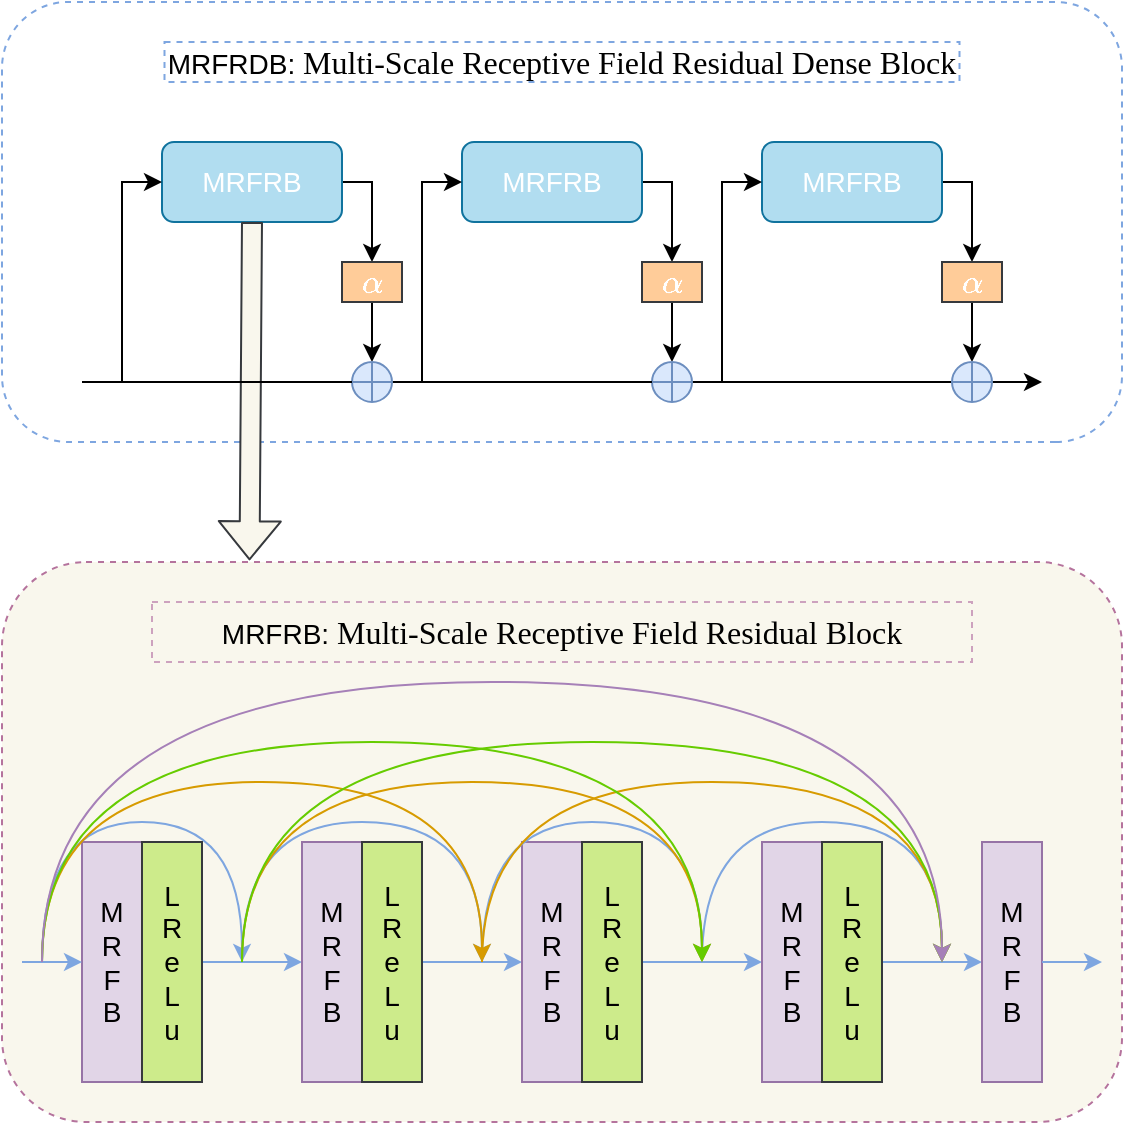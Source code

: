 <mxfile version="20.5.2" type="github">
  <diagram id="fFO03emj91WZiigiMA-z" name="第 1 页">
    <mxGraphModel dx="782" dy="411" grid="1" gridSize="10" guides="1" tooltips="1" connect="1" arrows="1" fold="1" page="1" pageScale="1" pageWidth="827" pageHeight="1169" math="1" shadow="0">
      <root>
        <mxCell id="0" />
        <mxCell id="1" parent="0" />
        <mxCell id="MKG76FOPYPv3-6Rtzddx-63" value="" style="rounded=1;whiteSpace=wrap;html=1;dashed=1;labelBackgroundColor=none;fontSize=14;fillColor=#F9F7ED;strokeColor=#B5739D;" parent="1" vertex="1">
          <mxGeometry x="40" y="340" width="560" height="280" as="geometry" />
        </mxCell>
        <mxCell id="MKG76FOPYPv3-6Rtzddx-26" value="" style="rounded=1;whiteSpace=wrap;html=1;dashed=1;flipH=1;flipV=1;labelBackgroundColor=none;strokeColor=#7EA6E0;" parent="1" vertex="1">
          <mxGeometry x="40" y="60" width="560" height="220" as="geometry" />
        </mxCell>
        <mxCell id="MKG76FOPYPv3-6Rtzddx-1" value="" style="endArrow=classic;html=1;rounded=0;startArrow=none;" parent="1" source="m2Qj1bnmWQMWhRdCsjN2-5" edge="1">
          <mxGeometry width="50" height="50" relative="1" as="geometry">
            <mxPoint x="80" y="250" as="sourcePoint" />
            <mxPoint x="560" y="250" as="targetPoint" />
          </mxGeometry>
        </mxCell>
        <mxCell id="MKG76FOPYPv3-6Rtzddx-13" style="edgeStyle=orthogonalEdgeStyle;rounded=0;orthogonalLoop=1;jettySize=auto;html=1;exitX=1;exitY=0.5;exitDx=0;exitDy=0;" parent="1" source="MKG76FOPYPv3-6Rtzddx-2" target="MKG76FOPYPv3-6Rtzddx-11" edge="1">
          <mxGeometry relative="1" as="geometry">
            <Array as="points">
              <mxPoint x="225" y="150" />
            </Array>
          </mxGeometry>
        </mxCell>
        <mxCell id="MKG76FOPYPv3-6Rtzddx-2" value="&lt;font color=&quot;#ffffff&quot;&gt;MRFRB&lt;/font&gt;" style="rounded=1;whiteSpace=wrap;html=1;fillColor=#b1ddf0;strokeColor=#10739e;fontSize=14;" parent="1" vertex="1">
          <mxGeometry x="120" y="130" width="90" height="40" as="geometry" />
        </mxCell>
        <mxCell id="MKG76FOPYPv3-6Rtzddx-17" style="edgeStyle=orthogonalEdgeStyle;rounded=0;orthogonalLoop=1;jettySize=auto;html=1;entryX=0.5;entryY=0;entryDx=0;entryDy=0;" parent="1" source="MKG76FOPYPv3-6Rtzddx-3" target="MKG76FOPYPv3-6Rtzddx-16" edge="1">
          <mxGeometry relative="1" as="geometry">
            <Array as="points">
              <mxPoint x="375" y="150" />
            </Array>
          </mxGeometry>
        </mxCell>
        <mxCell id="MKG76FOPYPv3-6Rtzddx-3" value="&lt;span style=&quot;color: rgb(255, 255, 255);&quot;&gt;MRFRB&lt;/span&gt;" style="rounded=1;whiteSpace=wrap;html=1;fillColor=#b1ddf0;strokeColor=#10739e;fontSize=14;" parent="1" vertex="1">
          <mxGeometry x="270" y="130" width="90" height="40" as="geometry" />
        </mxCell>
        <mxCell id="MKG76FOPYPv3-6Rtzddx-19" style="edgeStyle=orthogonalEdgeStyle;rounded=0;orthogonalLoop=1;jettySize=auto;html=1;entryX=0.5;entryY=0;entryDx=0;entryDy=0;exitX=1;exitY=0.5;exitDx=0;exitDy=0;" parent="1" source="MKG76FOPYPv3-6Rtzddx-5" target="MKG76FOPYPv3-6Rtzddx-15" edge="1">
          <mxGeometry relative="1" as="geometry">
            <Array as="points">
              <mxPoint x="525" y="150" />
            </Array>
          </mxGeometry>
        </mxCell>
        <mxCell id="MKG76FOPYPv3-6Rtzddx-5" value="&lt;span style=&quot;color: rgb(255, 255, 255);&quot;&gt;MRFRB&lt;/span&gt;" style="rounded=1;whiteSpace=wrap;html=1;fillColor=#b1ddf0;strokeColor=#10739e;fontSize=14;" parent="1" vertex="1">
          <mxGeometry x="420" y="130" width="90" height="40" as="geometry" />
        </mxCell>
        <mxCell id="MKG76FOPYPv3-6Rtzddx-6" value="" style="endArrow=classic;html=1;rounded=0;entryX=0;entryY=0.5;entryDx=0;entryDy=0;" parent="1" target="MKG76FOPYPv3-6Rtzddx-2" edge="1">
          <mxGeometry width="50" height="50" relative="1" as="geometry">
            <mxPoint x="100" y="250" as="sourcePoint" />
            <mxPoint x="100" y="160" as="targetPoint" />
            <Array as="points">
              <mxPoint x="100" y="150" />
            </Array>
          </mxGeometry>
        </mxCell>
        <mxCell id="m2Qj1bnmWQMWhRdCsjN2-12" style="edgeStyle=orthogonalEdgeStyle;rounded=0;orthogonalLoop=1;jettySize=auto;html=1;entryX=0.5;entryY=0;entryDx=0;entryDy=0;" parent="1" source="MKG76FOPYPv3-6Rtzddx-11" target="m2Qj1bnmWQMWhRdCsjN2-1" edge="1">
          <mxGeometry relative="1" as="geometry" />
        </mxCell>
        <mxCell id="MKG76FOPYPv3-6Rtzddx-11" value="&lt;font color=&quot;#ffffff&quot;&gt;$$\alpha$$&lt;/font&gt;" style="rounded=1;whiteSpace=wrap;html=1;fillColor=#ffcc99;strokeColor=#36393d;fontSize=14;arcSize=0;" parent="1" vertex="1">
          <mxGeometry x="210" y="190" width="30" height="20" as="geometry" />
        </mxCell>
        <mxCell id="MKG76FOPYPv3-6Rtzddx-20" style="edgeStyle=orthogonalEdgeStyle;rounded=0;orthogonalLoop=1;jettySize=auto;html=1;exitX=0.5;exitY=1;exitDx=0;exitDy=0;startArrow=none;" parent="1" source="m2Qj1bnmWQMWhRdCsjN2-8" edge="1">
          <mxGeometry relative="1" as="geometry">
            <mxPoint x="525" y="240" as="targetPoint" />
          </mxGeometry>
        </mxCell>
        <mxCell id="m2Qj1bnmWQMWhRdCsjN2-15" style="edgeStyle=orthogonalEdgeStyle;rounded=0;orthogonalLoop=1;jettySize=auto;html=1;entryX=0.5;entryY=0;entryDx=0;entryDy=0;" parent="1" source="MKG76FOPYPv3-6Rtzddx-15" target="m2Qj1bnmWQMWhRdCsjN2-8" edge="1">
          <mxGeometry relative="1" as="geometry" />
        </mxCell>
        <mxCell id="MKG76FOPYPv3-6Rtzddx-15" value="&lt;font color=&quot;#ffffff&quot;&gt;$$\alpha$$&lt;/font&gt;" style="rounded=1;whiteSpace=wrap;html=1;fillColor=#ffcc99;strokeColor=#36393d;fontSize=14;arcSize=0;" parent="1" vertex="1">
          <mxGeometry x="510" y="190" width="30" height="20" as="geometry" />
        </mxCell>
        <mxCell id="m2Qj1bnmWQMWhRdCsjN2-14" style="edgeStyle=orthogonalEdgeStyle;rounded=0;orthogonalLoop=1;jettySize=auto;html=1;entryX=0.5;entryY=0;entryDx=0;entryDy=0;" parent="1" source="MKG76FOPYPv3-6Rtzddx-16" target="m2Qj1bnmWQMWhRdCsjN2-5" edge="1">
          <mxGeometry relative="1" as="geometry" />
        </mxCell>
        <mxCell id="MKG76FOPYPv3-6Rtzddx-16" value="&lt;font color=&quot;#ffffff&quot;&gt;$$\alpha$$&lt;/font&gt;" style="rounded=1;whiteSpace=wrap;html=1;fillColor=#ffcc99;strokeColor=#36393d;fontSize=14;arcSize=0;" parent="1" vertex="1">
          <mxGeometry x="360" y="190" width="30" height="20" as="geometry" />
        </mxCell>
        <mxCell id="MKG76FOPYPv3-6Rtzddx-24" value="" style="endArrow=classic;html=1;rounded=0;entryX=0;entryY=0.5;entryDx=0;entryDy=0;" parent="1" target="MKG76FOPYPv3-6Rtzddx-3" edge="1">
          <mxGeometry width="50" height="50" relative="1" as="geometry">
            <mxPoint x="250" y="250" as="sourcePoint" />
            <mxPoint x="290" y="290" as="targetPoint" />
            <Array as="points">
              <mxPoint x="250" y="150" />
            </Array>
          </mxGeometry>
        </mxCell>
        <mxCell id="MKG76FOPYPv3-6Rtzddx-25" value="" style="endArrow=classic;html=1;rounded=0;entryX=0;entryY=0.5;entryDx=0;entryDy=0;" parent="1" target="MKG76FOPYPv3-6Rtzddx-5" edge="1">
          <mxGeometry width="50" height="50" relative="1" as="geometry">
            <mxPoint x="400" y="250" as="sourcePoint" />
            <mxPoint x="480" y="260" as="targetPoint" />
            <Array as="points">
              <mxPoint x="400" y="150" />
            </Array>
          </mxGeometry>
        </mxCell>
        <mxCell id="MKG76FOPYPv3-6Rtzddx-27" value="&lt;font style=&quot;font-size: 14px;&quot;&gt;MRFRDB:&amp;nbsp;&lt;/font&gt;&lt;span style=&quot;font-family: &amp;quot;Times New Roman&amp;quot;; font-size: 12pt; background-color: initial;&quot;&gt;Multi-Scale Receptive Field Residual Dense Block&lt;/span&gt;" style="text;html=1;strokeColor=#7EA6E0;fillColor=none;align=center;verticalAlign=middle;whiteSpace=wrap;rounded=0;dashed=1;labelBackgroundColor=none;" parent="1" vertex="1">
          <mxGeometry x="121.25" y="80" width="397.5" height="20" as="geometry" />
        </mxCell>
        <mxCell id="MKG76FOPYPv3-6Rtzddx-29" value="M&lt;br&gt;R&lt;br style=&quot;font-size: 14px;&quot;&gt;F&lt;br style=&quot;font-size: 14px;&quot;&gt;B" style="rounded=0;whiteSpace=wrap;html=1;fillColor=#e1d5e7;strokeColor=#9673a6;fontSize=14;" parent="1" vertex="1">
          <mxGeometry x="80" y="480" width="30" height="120" as="geometry" />
        </mxCell>
        <mxCell id="MKG76FOPYPv3-6Rtzddx-40" style="edgeStyle=orthogonalEdgeStyle;rounded=0;orthogonalLoop=1;jettySize=auto;html=1;entryX=0;entryY=0.5;entryDx=0;entryDy=0;fontSize=14;strokeColor=#7EA6E0;" parent="1" source="MKG76FOPYPv3-6Rtzddx-30" target="MKG76FOPYPv3-6Rtzddx-31" edge="1">
          <mxGeometry relative="1" as="geometry" />
        </mxCell>
        <mxCell id="MKG76FOPYPv3-6Rtzddx-30" value="L&lt;br&gt;R&lt;br&gt;e&lt;br&gt;L&lt;br&gt;u" style="rounded=0;whiteSpace=wrap;html=1;fillColor=#cdeb8b;strokeColor=#36393d;fontSize=14;" parent="1" vertex="1">
          <mxGeometry x="110" y="480" width="30" height="120" as="geometry" />
        </mxCell>
        <mxCell id="MKG76FOPYPv3-6Rtzddx-31" value="M&lt;br&gt;R&lt;br style=&quot;font-size: 14px;&quot;&gt;F&lt;br style=&quot;font-size: 14px;&quot;&gt;B" style="rounded=0;whiteSpace=wrap;html=1;fillColor=#e1d5e7;strokeColor=#9673a6;fontSize=14;" parent="1" vertex="1">
          <mxGeometry x="190" y="480" width="30" height="120" as="geometry" />
        </mxCell>
        <mxCell id="MKG76FOPYPv3-6Rtzddx-41" style="edgeStyle=orthogonalEdgeStyle;rounded=0;orthogonalLoop=1;jettySize=auto;html=1;entryX=0;entryY=0.5;entryDx=0;entryDy=0;fontSize=14;strokeColor=#7EA6E0;" parent="1" source="MKG76FOPYPv3-6Rtzddx-32" target="MKG76FOPYPv3-6Rtzddx-33" edge="1">
          <mxGeometry relative="1" as="geometry" />
        </mxCell>
        <mxCell id="MKG76FOPYPv3-6Rtzddx-32" value="L&lt;br&gt;R&lt;br&gt;e&lt;br&gt;L&lt;br&gt;u" style="rounded=0;whiteSpace=wrap;html=1;fillColor=#cdeb8b;strokeColor=#36393d;fontSize=14;" parent="1" vertex="1">
          <mxGeometry x="220" y="480" width="30" height="120" as="geometry" />
        </mxCell>
        <mxCell id="MKG76FOPYPv3-6Rtzddx-33" value="M&lt;br&gt;R&lt;br style=&quot;font-size: 14px;&quot;&gt;F&lt;br style=&quot;font-size: 14px;&quot;&gt;B" style="rounded=0;whiteSpace=wrap;html=1;fillColor=#e1d5e7;strokeColor=#9673a6;fontSize=14;" parent="1" vertex="1">
          <mxGeometry x="300" y="480" width="30" height="120" as="geometry" />
        </mxCell>
        <mxCell id="MKG76FOPYPv3-6Rtzddx-42" style="edgeStyle=orthogonalEdgeStyle;rounded=0;orthogonalLoop=1;jettySize=auto;html=1;entryX=0;entryY=0.5;entryDx=0;entryDy=0;fontSize=14;strokeColor=#7EA6E0;" parent="1" source="MKG76FOPYPv3-6Rtzddx-34" target="MKG76FOPYPv3-6Rtzddx-35" edge="1">
          <mxGeometry relative="1" as="geometry" />
        </mxCell>
        <mxCell id="MKG76FOPYPv3-6Rtzddx-34" value="L&lt;br&gt;R&lt;br&gt;e&lt;br&gt;L&lt;br&gt;u" style="rounded=0;whiteSpace=wrap;html=1;fillColor=#cdeb8b;strokeColor=#36393d;fontSize=14;" parent="1" vertex="1">
          <mxGeometry x="330" y="480" width="30" height="120" as="geometry" />
        </mxCell>
        <mxCell id="MKG76FOPYPv3-6Rtzddx-35" value="M&lt;br&gt;R&lt;br style=&quot;font-size: 14px;&quot;&gt;F&lt;br style=&quot;font-size: 14px;&quot;&gt;B" style="rounded=0;whiteSpace=wrap;html=1;fillColor=#e1d5e7;strokeColor=#9673a6;fontSize=14;" parent="1" vertex="1">
          <mxGeometry x="420" y="480" width="30" height="120" as="geometry" />
        </mxCell>
        <mxCell id="MKG76FOPYPv3-6Rtzddx-43" style="edgeStyle=orthogonalEdgeStyle;rounded=0;orthogonalLoop=1;jettySize=auto;html=1;entryX=0;entryY=0.5;entryDx=0;entryDy=0;fontSize=14;strokeColor=#7EA6E0;" parent="1" source="MKG76FOPYPv3-6Rtzddx-36" target="MKG76FOPYPv3-6Rtzddx-37" edge="1">
          <mxGeometry relative="1" as="geometry" />
        </mxCell>
        <mxCell id="MKG76FOPYPv3-6Rtzddx-36" value="L&lt;br&gt;R&lt;br&gt;e&lt;br&gt;L&lt;br&gt;u" style="rounded=0;whiteSpace=wrap;html=1;fillColor=#cdeb8b;strokeColor=#36393d;fontSize=14;" parent="1" vertex="1">
          <mxGeometry x="450" y="480" width="30" height="120" as="geometry" />
        </mxCell>
        <mxCell id="MKG76FOPYPv3-6Rtzddx-37" value="M&lt;br&gt;R&lt;br style=&quot;font-size: 14px;&quot;&gt;F&lt;br style=&quot;font-size: 14px;&quot;&gt;B" style="rounded=0;whiteSpace=wrap;html=1;fillColor=#e1d5e7;strokeColor=#9673a6;fontSize=14;" parent="1" vertex="1">
          <mxGeometry x="530" y="480" width="30" height="120" as="geometry" />
        </mxCell>
        <mxCell id="MKG76FOPYPv3-6Rtzddx-44" value="" style="endArrow=classic;html=1;rounded=0;fontSize=14;entryX=0;entryY=0.5;entryDx=0;entryDy=0;strokeColor=#7EA6E0;" parent="1" target="MKG76FOPYPv3-6Rtzddx-29" edge="1">
          <mxGeometry width="50" height="50" relative="1" as="geometry">
            <mxPoint x="50" y="540" as="sourcePoint" />
            <mxPoint x="80" y="490" as="targetPoint" />
          </mxGeometry>
        </mxCell>
        <mxCell id="MKG76FOPYPv3-6Rtzddx-46" value="" style="endArrow=classic;html=1;rounded=0;fontSize=14;exitX=1;exitY=0.5;exitDx=0;exitDy=0;strokeColor=#7EA6E0;" parent="1" source="MKG76FOPYPv3-6Rtzddx-37" edge="1">
          <mxGeometry width="50" height="50" relative="1" as="geometry">
            <mxPoint x="580" y="690" as="sourcePoint" />
            <mxPoint x="590" y="540" as="targetPoint" />
          </mxGeometry>
        </mxCell>
        <mxCell id="MKG76FOPYPv3-6Rtzddx-47" value="" style="endArrow=classic;html=1;rounded=0;fontSize=14;edgeStyle=orthogonalEdgeStyle;curved=1;fillColor=#cce5ff;strokeColor=#7EA6E0;" parent="1" edge="1">
          <mxGeometry width="50" height="50" relative="1" as="geometry">
            <mxPoint x="60" y="540" as="sourcePoint" />
            <mxPoint x="160" y="540" as="targetPoint" />
            <Array as="points">
              <mxPoint x="60" y="470" />
              <mxPoint x="160" y="470" />
            </Array>
          </mxGeometry>
        </mxCell>
        <mxCell id="MKG76FOPYPv3-6Rtzddx-51" value="" style="endArrow=classic;html=1;rounded=0;fontSize=14;strokeColor=#7EA6E0;curved=1;edgeStyle=orthogonalEdgeStyle;" parent="1" edge="1">
          <mxGeometry width="50" height="50" relative="1" as="geometry">
            <mxPoint x="160" y="540" as="sourcePoint" />
            <mxPoint x="280" y="540" as="targetPoint" />
            <Array as="points">
              <mxPoint x="160" y="470" />
              <mxPoint x="280" y="470" />
            </Array>
          </mxGeometry>
        </mxCell>
        <mxCell id="MKG76FOPYPv3-6Rtzddx-52" value="" style="endArrow=classic;html=1;rounded=0;fontSize=14;strokeColor=#7EA6E0;curved=1;edgeStyle=orthogonalEdgeStyle;" parent="1" edge="1">
          <mxGeometry width="50" height="50" relative="1" as="geometry">
            <mxPoint x="280" y="540" as="sourcePoint" />
            <mxPoint x="390" y="540" as="targetPoint" />
            <Array as="points">
              <mxPoint x="280" y="470" />
              <mxPoint x="390" y="470" />
            </Array>
          </mxGeometry>
        </mxCell>
        <mxCell id="MKG76FOPYPv3-6Rtzddx-53" value="" style="endArrow=classic;html=1;rounded=0;fontSize=14;strokeColor=#7EA6E0;curved=1;edgeStyle=orthogonalEdgeStyle;" parent="1" edge="1">
          <mxGeometry width="50" height="50" relative="1" as="geometry">
            <mxPoint x="390" y="540" as="sourcePoint" />
            <mxPoint x="510" y="540" as="targetPoint" />
            <Array as="points">
              <mxPoint x="390" y="470" />
              <mxPoint x="510" y="470" />
            </Array>
          </mxGeometry>
        </mxCell>
        <mxCell id="MKG76FOPYPv3-6Rtzddx-54" value="" style="endArrow=classic;html=1;fontSize=14;strokeColor=#D79B00;edgeStyle=orthogonalEdgeStyle;curved=1;" parent="1" edge="1">
          <mxGeometry width="50" height="50" relative="1" as="geometry">
            <mxPoint x="60" y="540" as="sourcePoint" />
            <mxPoint x="280" y="540" as="targetPoint" />
            <Array as="points">
              <mxPoint x="60" y="450" />
              <mxPoint x="280" y="450" />
            </Array>
          </mxGeometry>
        </mxCell>
        <mxCell id="MKG76FOPYPv3-6Rtzddx-55" value="" style="endArrow=classic;html=1;fontSize=14;strokeColor=#D79B00;curved=1;edgeStyle=orthogonalEdgeStyle;" parent="1" edge="1">
          <mxGeometry width="50" height="50" relative="1" as="geometry">
            <mxPoint x="160" y="540" as="sourcePoint" />
            <mxPoint x="390" y="540" as="targetPoint" />
            <Array as="points">
              <mxPoint x="160" y="450" />
              <mxPoint x="390" y="450" />
            </Array>
          </mxGeometry>
        </mxCell>
        <mxCell id="MKG76FOPYPv3-6Rtzddx-57" value="" style="endArrow=classic;html=1;fontSize=14;strokeColor=#D79B00;curved=1;edgeStyle=orthogonalEdgeStyle;" parent="1" edge="1">
          <mxGeometry width="50" height="50" relative="1" as="geometry">
            <mxPoint x="280" y="540" as="sourcePoint" />
            <mxPoint x="510" y="540" as="targetPoint" />
            <Array as="points">
              <mxPoint x="280" y="450" />
              <mxPoint x="510" y="450" />
            </Array>
          </mxGeometry>
        </mxCell>
        <mxCell id="MKG76FOPYPv3-6Rtzddx-58" value="" style="endArrow=classic;html=1;fontSize=14;strokeColor=#66CC00;curved=1;fillColor=#cdeb8b;edgeStyle=orthogonalEdgeStyle;" parent="1" edge="1">
          <mxGeometry width="50" height="50" relative="1" as="geometry">
            <mxPoint x="60" y="540" as="sourcePoint" />
            <mxPoint x="390" y="540" as="targetPoint" />
            <Array as="points">
              <mxPoint x="60" y="430" />
              <mxPoint x="390" y="430" />
            </Array>
          </mxGeometry>
        </mxCell>
        <mxCell id="MKG76FOPYPv3-6Rtzddx-59" value="" style="endArrow=classic;html=1;fontSize=14;strokeColor=#66CC00;curved=1;edgeStyle=orthogonalEdgeStyle;" parent="1" edge="1">
          <mxGeometry width="50" height="50" relative="1" as="geometry">
            <mxPoint x="160" y="540" as="sourcePoint" />
            <mxPoint x="510" y="540" as="targetPoint" />
            <Array as="points">
              <mxPoint x="160" y="430" />
              <mxPoint x="510" y="430" />
            </Array>
          </mxGeometry>
        </mxCell>
        <mxCell id="MKG76FOPYPv3-6Rtzddx-60" value="" style="endArrow=classic;html=1;fontSize=14;strokeColor=#A680B8;curved=1;edgeStyle=orthogonalEdgeStyle;" parent="1" edge="1">
          <mxGeometry width="50" height="50" relative="1" as="geometry">
            <mxPoint x="60" y="540" as="sourcePoint" />
            <mxPoint x="510" y="540" as="targetPoint" />
            <Array as="points">
              <mxPoint x="60" y="400" />
              <mxPoint x="510" y="400" />
            </Array>
          </mxGeometry>
        </mxCell>
        <mxCell id="MKG76FOPYPv3-6Rtzddx-64" value="&lt;font style=&quot;font-size: 14px;&quot;&gt;MRFRB:&amp;nbsp;&lt;span style=&quot;font-family: &amp;quot;Times New Roman&amp;quot;; font-size: 16px;&quot;&gt;Multi-Scale&amp;nbsp;&lt;/span&gt;&lt;/font&gt;&lt;span style=&quot;font-family: &amp;quot;Times New Roman&amp;quot;; font-size: 16px;&quot;&gt;Receptive Field Residual Block&lt;/span&gt;" style="text;html=1;strokeColor=#CDA2BE;fillColor=none;align=center;verticalAlign=middle;whiteSpace=wrap;rounded=0;dashed=1;labelBackgroundColor=none;" parent="1" vertex="1">
          <mxGeometry x="115" y="360" width="410" height="30" as="geometry" />
        </mxCell>
        <mxCell id="MKG76FOPYPv3-6Rtzddx-65" value="" style="shape=flexArrow;endArrow=classic;html=1;fontSize=14;strokeColor=#36393d;curved=1;exitX=0.5;exitY=1;exitDx=0;exitDy=0;fillColor=#F9F7ED;entryX=0.221;entryY=-0.003;entryDx=0;entryDy=0;entryPerimeter=0;" parent="1" source="MKG76FOPYPv3-6Rtzddx-2" target="MKG76FOPYPv3-6Rtzddx-63" edge="1">
          <mxGeometry width="50" height="50" relative="1" as="geometry">
            <mxPoint x="150" y="250" as="sourcePoint" />
            <mxPoint x="165" y="320" as="targetPoint" />
          </mxGeometry>
        </mxCell>
        <mxCell id="m2Qj1bnmWQMWhRdCsjN2-8" value="" style="shape=orEllipse;perimeter=ellipsePerimeter;whiteSpace=wrap;html=1;backgroundOutline=1;fillColor=#dae8fc;strokeColor=#6c8ebf;" parent="1" vertex="1">
          <mxGeometry x="515" y="240" width="20" height="20" as="geometry" />
        </mxCell>
        <mxCell id="m2Qj1bnmWQMWhRdCsjN2-5" value="" style="shape=orEllipse;perimeter=ellipsePerimeter;whiteSpace=wrap;html=1;backgroundOutline=1;fillColor=#dae8fc;strokeColor=#6c8ebf;" parent="1" vertex="1">
          <mxGeometry x="365" y="240" width="20" height="20" as="geometry" />
        </mxCell>
        <mxCell id="m2Qj1bnmWQMWhRdCsjN2-10" value="" style="endArrow=none;html=1;rounded=0;startArrow=none;" parent="1" source="m2Qj1bnmWQMWhRdCsjN2-1" target="m2Qj1bnmWQMWhRdCsjN2-5" edge="1">
          <mxGeometry width="50" height="50" relative="1" as="geometry">
            <mxPoint x="80" y="250" as="sourcePoint" />
            <mxPoint x="560.0" y="250" as="targetPoint" />
          </mxGeometry>
        </mxCell>
        <mxCell id="m2Qj1bnmWQMWhRdCsjN2-1" value="" style="shape=orEllipse;perimeter=ellipsePerimeter;whiteSpace=wrap;html=1;backgroundOutline=1;fillColor=#dae8fc;strokeColor=#6c8ebf;" parent="1" vertex="1">
          <mxGeometry x="215" y="240" width="20" height="20" as="geometry" />
        </mxCell>
        <mxCell id="m2Qj1bnmWQMWhRdCsjN2-11" value="" style="endArrow=none;html=1;rounded=0;" parent="1" target="m2Qj1bnmWQMWhRdCsjN2-1" edge="1">
          <mxGeometry width="50" height="50" relative="1" as="geometry">
            <mxPoint x="80" y="250" as="sourcePoint" />
            <mxPoint x="365.0" y="250" as="targetPoint" />
          </mxGeometry>
        </mxCell>
      </root>
    </mxGraphModel>
  </diagram>
</mxfile>
